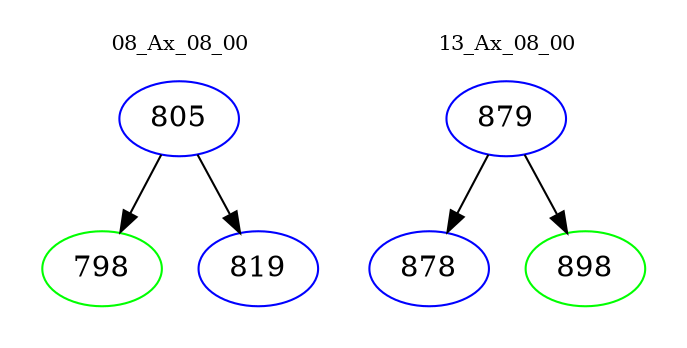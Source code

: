 digraph{
subgraph cluster_0 {
color = white
label = "08_Ax_08_00";
fontsize=10;
T0_805 [label="805", color="blue"]
T0_805 -> T0_798 [color="black"]
T0_798 [label="798", color="green"]
T0_805 -> T0_819 [color="black"]
T0_819 [label="819", color="blue"]
}
subgraph cluster_1 {
color = white
label = "13_Ax_08_00";
fontsize=10;
T1_879 [label="879", color="blue"]
T1_879 -> T1_878 [color="black"]
T1_878 [label="878", color="blue"]
T1_879 -> T1_898 [color="black"]
T1_898 [label="898", color="green"]
}
}
